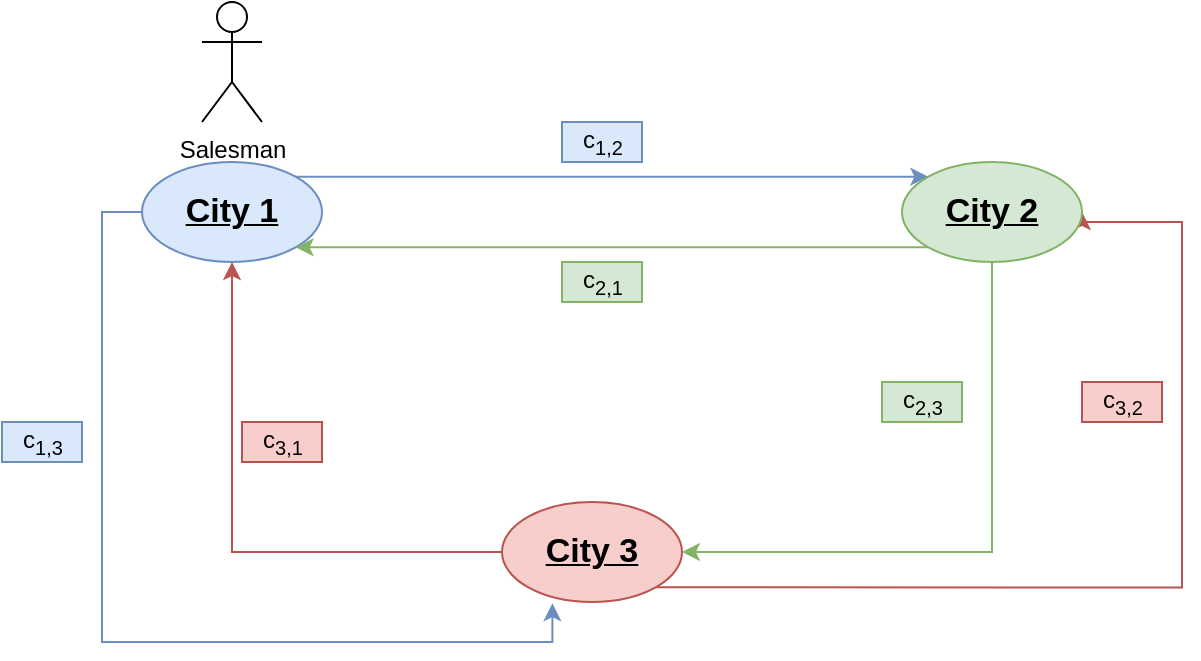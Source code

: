 <mxfile version="14.6.6" type="github">
  <diagram id="goOU9rfnh4pGOHe2Q5OS" name="Page-1">
    <mxGraphModel dx="1038" dy="580" grid="1" gridSize="10" guides="1" tooltips="1" connect="1" arrows="1" fold="1" page="1" pageScale="1" pageWidth="850" pageHeight="1100" math="0" shadow="0">
      <root>
        <mxCell id="0" />
        <mxCell id="1" parent="0" />
        <mxCell id="1edAOxiHHCT8dDfQ0NAg-20" style="edgeStyle=orthogonalEdgeStyle;rounded=0;orthogonalLoop=1;jettySize=auto;html=1;exitX=1;exitY=0;exitDx=0;exitDy=0;entryX=0;entryY=0;entryDx=0;entryDy=0;fillColor=#dae8fc;strokeColor=#6c8ebf;" edge="1" parent="1" source="1edAOxiHHCT8dDfQ0NAg-1" target="1edAOxiHHCT8dDfQ0NAg-4">
          <mxGeometry relative="1" as="geometry" />
        </mxCell>
        <mxCell id="1edAOxiHHCT8dDfQ0NAg-25" style="edgeStyle=orthogonalEdgeStyle;rounded=0;orthogonalLoop=1;jettySize=auto;html=1;exitX=0;exitY=0.5;exitDx=0;exitDy=0;entryX=0.28;entryY=1.012;entryDx=0;entryDy=0;entryPerimeter=0;fillColor=#dae8fc;strokeColor=#6c8ebf;" edge="1" parent="1" source="1edAOxiHHCT8dDfQ0NAg-1" target="1edAOxiHHCT8dDfQ0NAg-3">
          <mxGeometry relative="1" as="geometry" />
        </mxCell>
        <mxCell id="1edAOxiHHCT8dDfQ0NAg-1" value="&lt;b&gt;&lt;u&gt;&lt;font style=&quot;font-size: 17px&quot;&gt;City 1&lt;/font&gt;&lt;/u&gt;&lt;/b&gt;" style="ellipse;whiteSpace=wrap;html=1;fillColor=#dae8fc;strokeColor=#6c8ebf;" vertex="1" parent="1">
          <mxGeometry x="80" y="220" width="90" height="50" as="geometry" />
        </mxCell>
        <mxCell id="1edAOxiHHCT8dDfQ0NAg-23" style="edgeStyle=orthogonalEdgeStyle;rounded=0;orthogonalLoop=1;jettySize=auto;html=1;exitX=1;exitY=1;exitDx=0;exitDy=0;entryX=1;entryY=0.5;entryDx=0;entryDy=0;fillColor=#f8cecc;strokeColor=#b85450;" edge="1" parent="1" source="1edAOxiHHCT8dDfQ0NAg-3" target="1edAOxiHHCT8dDfQ0NAg-4">
          <mxGeometry relative="1" as="geometry">
            <Array as="points">
              <mxPoint x="600" y="433" />
              <mxPoint x="600" y="250" />
              <mxPoint x="550" y="250" />
            </Array>
          </mxGeometry>
        </mxCell>
        <mxCell id="1edAOxiHHCT8dDfQ0NAg-24" style="edgeStyle=orthogonalEdgeStyle;rounded=0;orthogonalLoop=1;jettySize=auto;html=1;exitX=0;exitY=0.5;exitDx=0;exitDy=0;entryX=0.5;entryY=1;entryDx=0;entryDy=0;fillColor=#f8cecc;strokeColor=#b85450;" edge="1" parent="1" source="1edAOxiHHCT8dDfQ0NAg-3" target="1edAOxiHHCT8dDfQ0NAg-1">
          <mxGeometry relative="1" as="geometry" />
        </mxCell>
        <mxCell id="1edAOxiHHCT8dDfQ0NAg-3" value="&lt;b&gt;&lt;u&gt;&lt;font style=&quot;font-size: 17px&quot;&gt;City 3&lt;/font&gt;&lt;/u&gt;&lt;/b&gt;" style="ellipse;whiteSpace=wrap;html=1;fillColor=#f8cecc;strokeColor=#b85450;" vertex="1" parent="1">
          <mxGeometry x="260" y="390" width="90" height="50" as="geometry" />
        </mxCell>
        <mxCell id="1edAOxiHHCT8dDfQ0NAg-21" style="edgeStyle=orthogonalEdgeStyle;rounded=0;orthogonalLoop=1;jettySize=auto;html=1;exitX=0;exitY=1;exitDx=0;exitDy=0;entryX=1;entryY=1;entryDx=0;entryDy=0;fillColor=#d5e8d4;strokeColor=#82b366;" edge="1" parent="1" source="1edAOxiHHCT8dDfQ0NAg-4" target="1edAOxiHHCT8dDfQ0NAg-1">
          <mxGeometry relative="1" as="geometry" />
        </mxCell>
        <mxCell id="1edAOxiHHCT8dDfQ0NAg-22" style="edgeStyle=orthogonalEdgeStyle;rounded=0;orthogonalLoop=1;jettySize=auto;html=1;exitX=0.5;exitY=1;exitDx=0;exitDy=0;entryX=1;entryY=0.5;entryDx=0;entryDy=0;fillColor=#d5e8d4;strokeColor=#82b366;" edge="1" parent="1" source="1edAOxiHHCT8dDfQ0NAg-4" target="1edAOxiHHCT8dDfQ0NAg-3">
          <mxGeometry relative="1" as="geometry" />
        </mxCell>
        <mxCell id="1edAOxiHHCT8dDfQ0NAg-4" value="&lt;b&gt;&lt;u&gt;&lt;font style=&quot;font-size: 17px&quot;&gt;City 2&lt;/font&gt;&lt;/u&gt;&lt;/b&gt;" style="ellipse;whiteSpace=wrap;html=1;fillColor=#d5e8d4;strokeColor=#82b366;" vertex="1" parent="1">
          <mxGeometry x="460" y="220" width="90" height="50" as="geometry" />
        </mxCell>
        <mxCell id="1edAOxiHHCT8dDfQ0NAg-26" value="c&lt;sub&gt;1,2&lt;/sub&gt;" style="text;html=1;align=center;verticalAlign=middle;resizable=0;points=[];autosize=1;strokeColor=#6c8ebf;fillColor=#dae8fc;" vertex="1" parent="1">
          <mxGeometry x="290" y="200" width="40" height="20" as="geometry" />
        </mxCell>
        <mxCell id="1edAOxiHHCT8dDfQ0NAg-27" value="c&lt;sub&gt;1,3&lt;/sub&gt;" style="text;html=1;align=center;verticalAlign=middle;resizable=0;points=[];autosize=1;strokeColor=#6c8ebf;fillColor=#dae8fc;" vertex="1" parent="1">
          <mxGeometry x="10" y="350" width="40" height="20" as="geometry" />
        </mxCell>
        <mxCell id="1edAOxiHHCT8dDfQ0NAg-28" value="c&lt;sub&gt;3,1&lt;/sub&gt;" style="text;html=1;align=center;verticalAlign=middle;resizable=0;points=[];autosize=1;strokeColor=#b85450;fillColor=#f8cecc;" vertex="1" parent="1">
          <mxGeometry x="130" y="350" width="40" height="20" as="geometry" />
        </mxCell>
        <mxCell id="1edAOxiHHCT8dDfQ0NAg-29" value="c&lt;sub&gt;2,1&lt;/sub&gt;" style="text;html=1;align=center;verticalAlign=middle;resizable=0;points=[];autosize=1;strokeColor=#82b366;fillColor=#d5e8d4;" vertex="1" parent="1">
          <mxGeometry x="290" y="270" width="40" height="20" as="geometry" />
        </mxCell>
        <mxCell id="1edAOxiHHCT8dDfQ0NAg-30" value="c&lt;sub&gt;2,3&lt;/sub&gt;" style="text;html=1;align=center;verticalAlign=middle;resizable=0;points=[];autosize=1;strokeColor=#82b366;fillColor=#d5e8d4;" vertex="1" parent="1">
          <mxGeometry x="450" y="330" width="40" height="20" as="geometry" />
        </mxCell>
        <mxCell id="1edAOxiHHCT8dDfQ0NAg-31" value="c&lt;sub&gt;3,2&lt;/sub&gt;" style="text;html=1;align=center;verticalAlign=middle;resizable=0;points=[];autosize=1;strokeColor=#b85450;fillColor=#f8cecc;" vertex="1" parent="1">
          <mxGeometry x="550" y="330" width="40" height="20" as="geometry" />
        </mxCell>
        <mxCell id="1edAOxiHHCT8dDfQ0NAg-32" value="Salesman" style="shape=umlActor;verticalLabelPosition=bottom;verticalAlign=top;html=1;outlineConnect=0;" vertex="1" parent="1">
          <mxGeometry x="110" y="140" width="30" height="60" as="geometry" />
        </mxCell>
      </root>
    </mxGraphModel>
  </diagram>
</mxfile>
